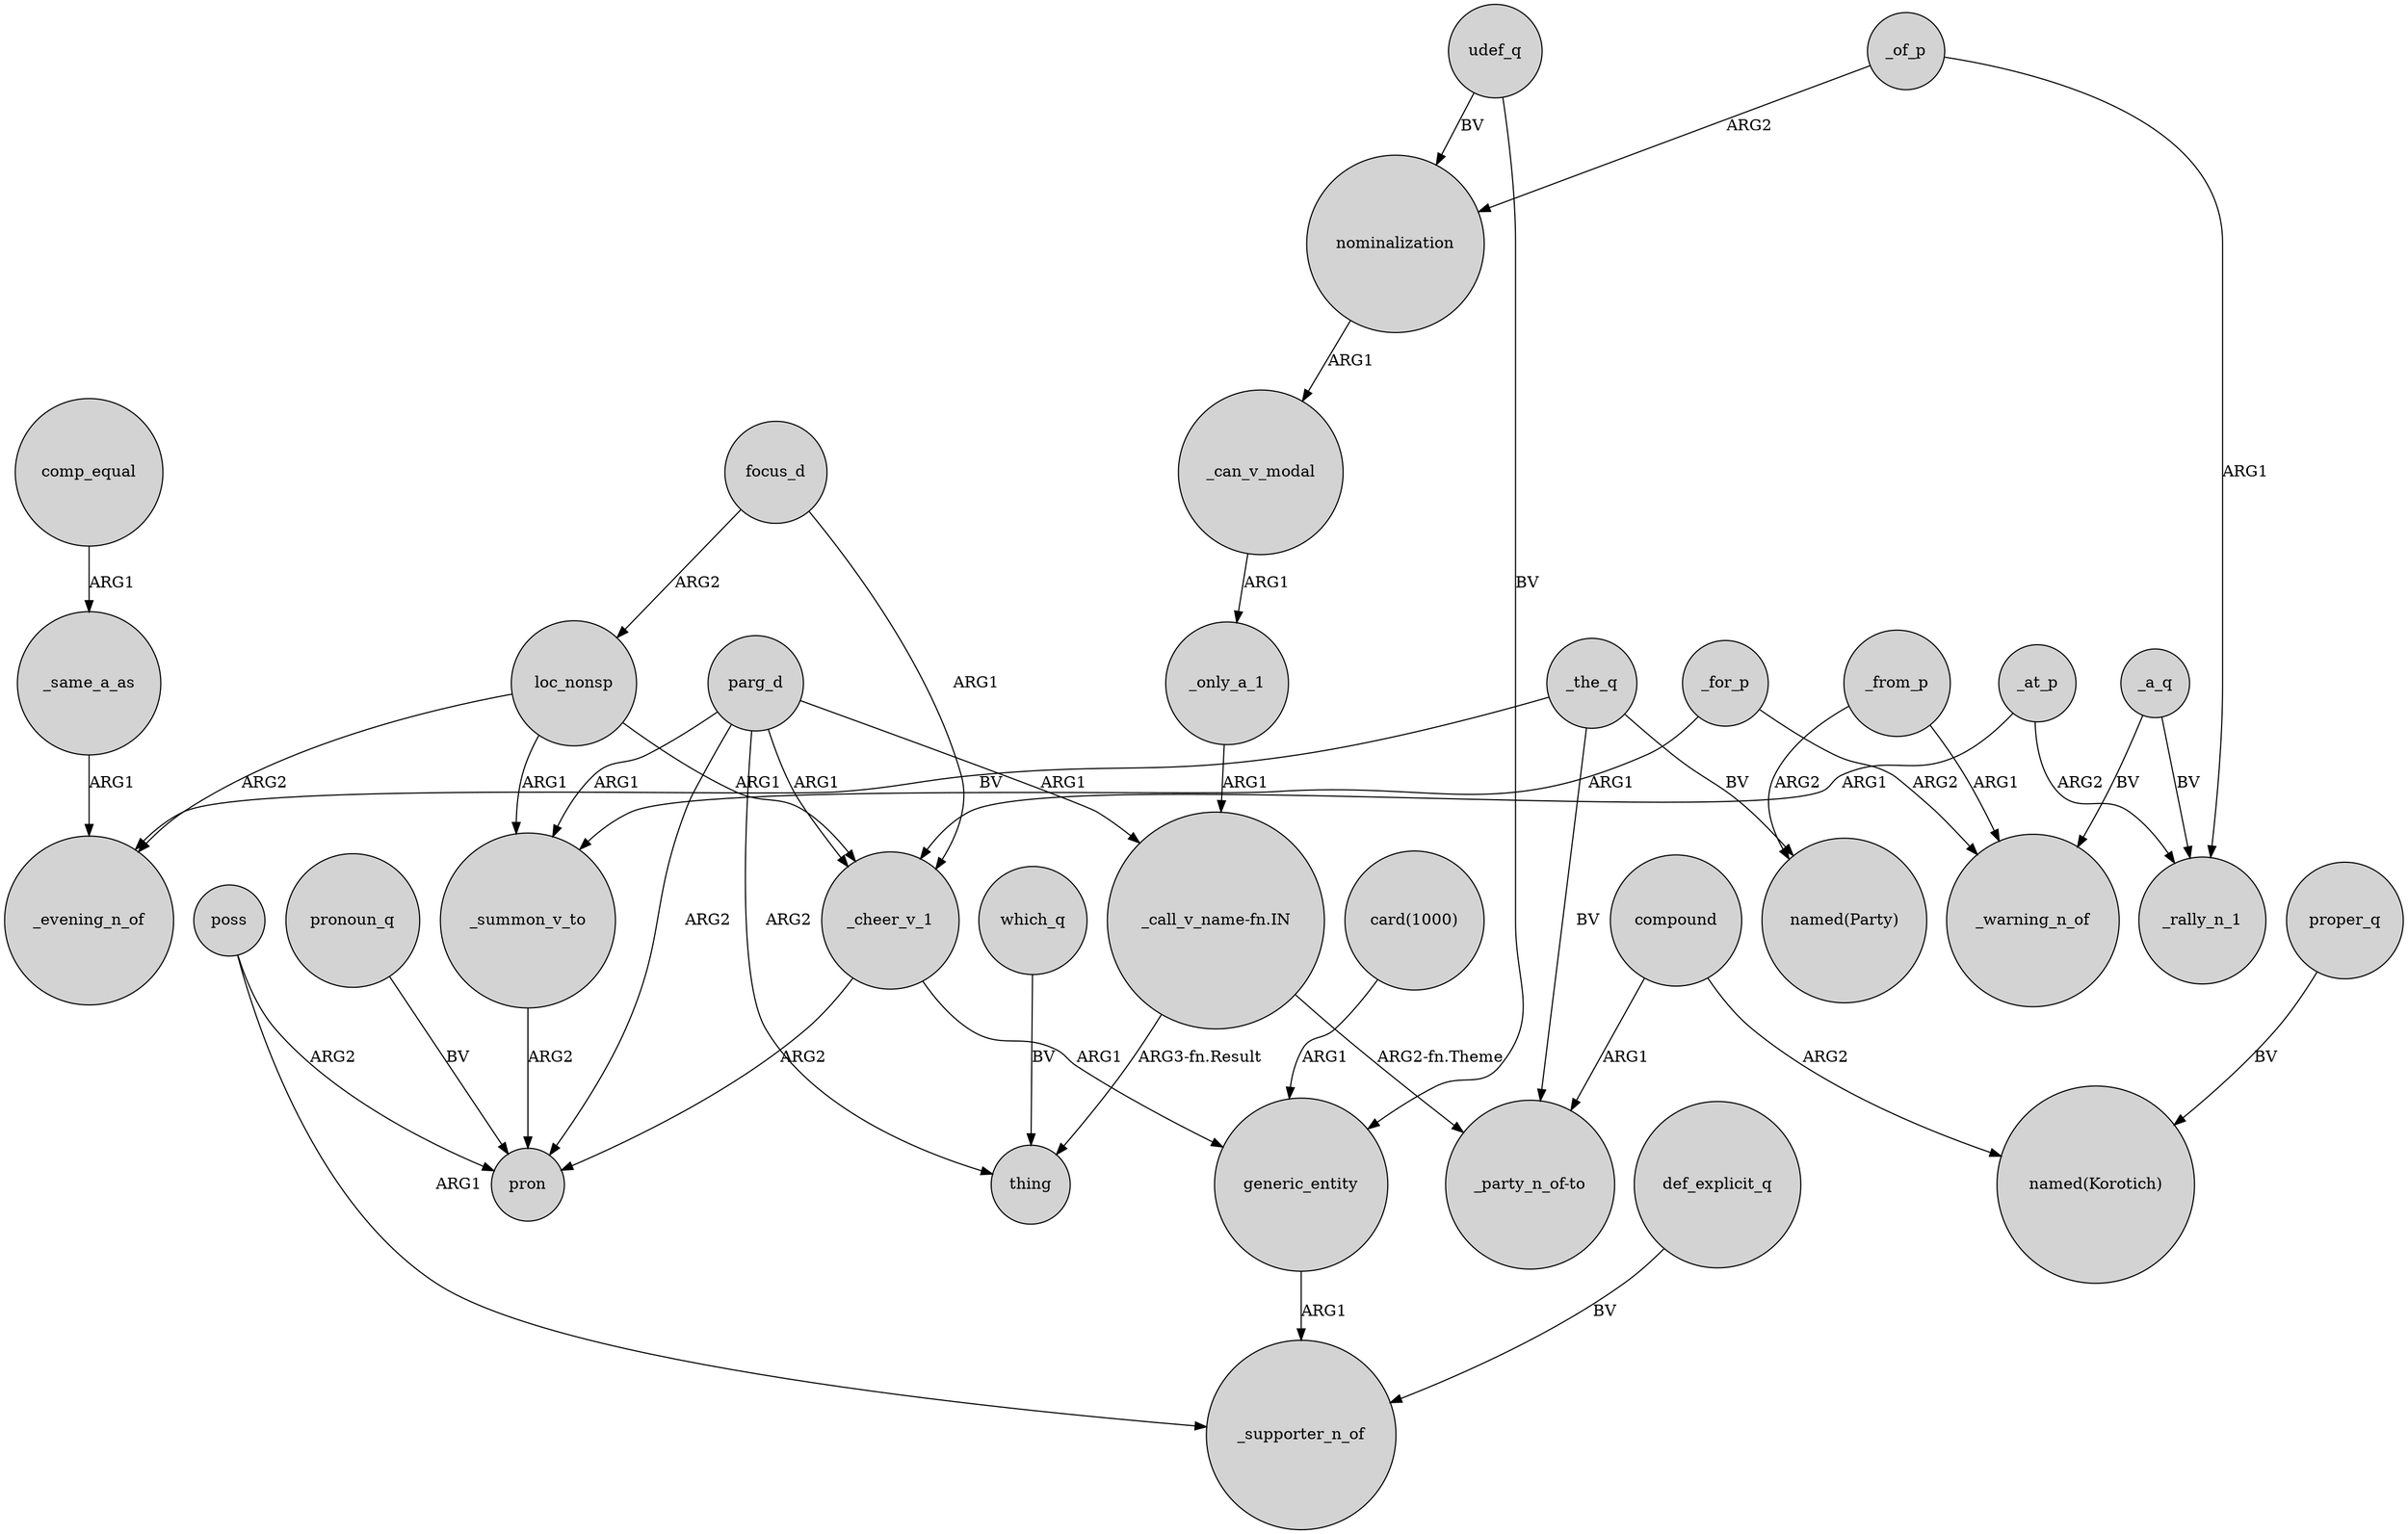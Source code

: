 digraph {
	node [shape=circle style=filled]
	focus_d -> loc_nonsp [label=ARG2]
	poss -> _supporter_n_of [label=ARG1]
	_at_p -> _rally_n_1 [label=ARG2]
	udef_q -> generic_entity [label=BV]
	_same_a_as -> _evening_n_of [label=ARG1]
	poss -> pron [label=ARG2]
	"_call_v_name-fn.IN" -> "_party_n_of-to" [label="ARG2-fn.Theme"]
	_cheer_v_1 -> pron [label=ARG2]
	loc_nonsp -> _evening_n_of [label=ARG2]
	parg_d -> thing [label=ARG2]
	_can_v_modal -> _only_a_1 [label=ARG1]
	_cheer_v_1 -> generic_entity [label=ARG1]
	compound -> "named(Korotich)" [label=ARG2]
	_from_p -> _warning_n_of [label=ARG1]
	"card(1000)" -> generic_entity [label=ARG1]
	_of_p -> _rally_n_1 [label=ARG1]
	loc_nonsp -> _cheer_v_1 [label=ARG1]
	parg_d -> pron [label=ARG2]
	_from_p -> "named(Party)" [label=ARG2]
	_at_p -> _cheer_v_1 [label=ARG1]
	parg_d -> "_call_v_name-fn.IN" [label=ARG1]
	pronoun_q -> pron [label=BV]
	_the_q -> "named(Party)" [label=BV]
	_a_q -> _rally_n_1 [label=BV]
	"_call_v_name-fn.IN" -> thing [label="ARG3-fn.Result"]
	comp_equal -> _same_a_as [label=ARG1]
	def_explicit_q -> _supporter_n_of [label=BV]
	_of_p -> nominalization [label=ARG2]
	nominalization -> _can_v_modal [label=ARG1]
	_only_a_1 -> "_call_v_name-fn.IN" [label=ARG1]
	_summon_v_to -> pron [label=ARG2]
	parg_d -> _cheer_v_1 [label=ARG1]
	_the_q -> _evening_n_of [label=BV]
	loc_nonsp -> _summon_v_to [label=ARG1]
	parg_d -> _summon_v_to [label=ARG1]
	generic_entity -> _supporter_n_of [label=ARG1]
	udef_q -> nominalization [label=BV]
	proper_q -> "named(Korotich)" [label=BV]
	focus_d -> _cheer_v_1 [label=ARG1]
	_for_p -> _summon_v_to [label=ARG1]
	_for_p -> _warning_n_of [label=ARG2]
	_a_q -> _warning_n_of [label=BV]
	_the_q -> "_party_n_of-to" [label=BV]
	which_q -> thing [label=BV]
	compound -> "_party_n_of-to" [label=ARG1]
}
